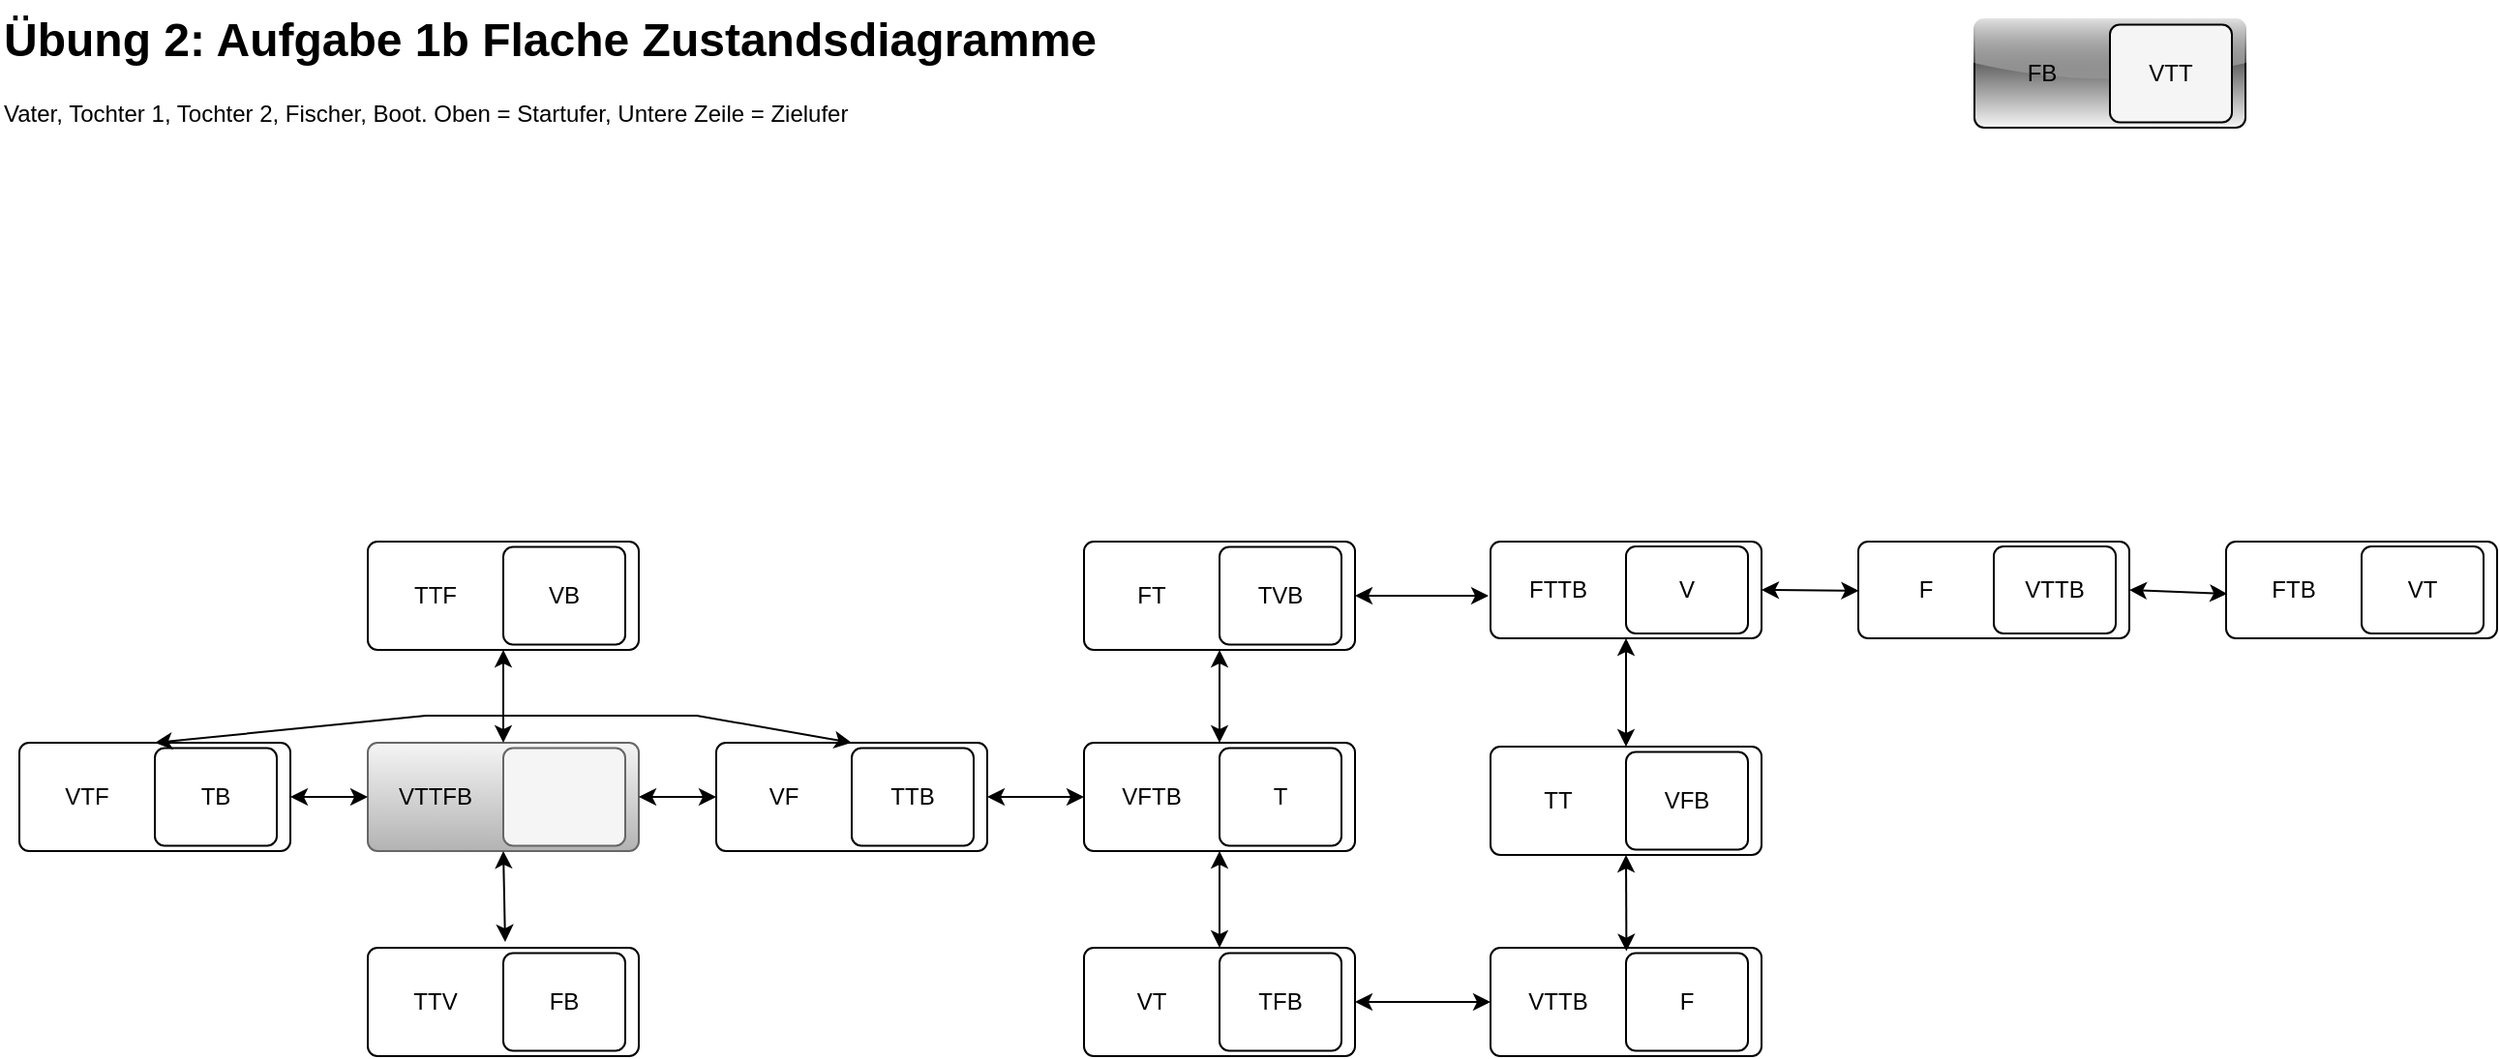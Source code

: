 <mxfile version="24.8.3">
  <diagram name="Page-1" id="-7dxq6iW3kQ3iSbgLeyK">
    <mxGraphModel dx="979" dy="433" grid="1" gridSize="10" guides="1" tooltips="1" connect="1" arrows="1" fold="1" page="1" pageScale="1" pageWidth="1169" pageHeight="827" math="0" shadow="0">
      <root>
        <mxCell id="0" />
        <mxCell id="1" parent="0" />
        <mxCell id="XbbJu0McrLC-nWk04bXn-2" value="&lt;h1 style=&quot;margin-top: 0px;&quot;&gt;Übung 2: Aufgabe 1b Flache Zustandsdiagramme&lt;br&gt;&lt;/h1&gt;&lt;p&gt;Vater, Tochter 1, Tochter 2, Fischer, Boot. Oben = Startufer, Untere Zeile = Zielufer&lt;br&gt;&lt;/p&gt;" style="text;html=1;whiteSpace=wrap;overflow=hidden;rounded=0;" parent="1" vertex="1">
          <mxGeometry width="570" height="79" as="geometry" />
        </mxCell>
        <mxCell id="XbbJu0McrLC-nWk04bXn-6" value="" style="rounded=1;absoluteArcSize=1;html=1;arcSize=10;fillColor=#f5f5f5;strokeColor=#666666;gradientColor=#b3b3b3;" parent="1" vertex="1">
          <mxGeometry x="190" y="384" width="140" height="56" as="geometry" />
        </mxCell>
        <mxCell id="XbbJu0McrLC-nWk04bXn-7" value="VTTFB" style="html=1;shape=mxgraph.er.anchor;whiteSpace=wrap;" parent="XbbJu0McrLC-nWk04bXn-6" vertex="1">
          <mxGeometry width="70" height="56" as="geometry" />
        </mxCell>
        <mxCell id="XbbJu0McrLC-nWk04bXn-8" value="" style="rounded=1;absoluteArcSize=1;html=1;arcSize=10;whiteSpace=wrap;points=[];strokeColor=inherit;fillColor=inherit;" parent="XbbJu0McrLC-nWk04bXn-6" vertex="1">
          <mxGeometry x="70" y="2.8" width="63" height="50.4" as="geometry" />
        </mxCell>
        <mxCell id="XbbJu0McrLC-nWk04bXn-9" value="" style="rounded=1;absoluteArcSize=1;html=1;arcSize=10;gradientColor=#000000;gradientDirection=north;fillColor=#f5f5f5;strokeColor=#000000;glass=1;" parent="1" vertex="1">
          <mxGeometry x="1020" y="10" width="140" height="56" as="geometry" />
        </mxCell>
        <mxCell id="XbbJu0McrLC-nWk04bXn-10" value="FB" style="html=1;shape=mxgraph.er.anchor;whiteSpace=wrap;" parent="XbbJu0McrLC-nWk04bXn-9" vertex="1">
          <mxGeometry width="70" height="56" as="geometry" />
        </mxCell>
        <mxCell id="XbbJu0McrLC-nWk04bXn-11" value="VTT" style="rounded=1;absoluteArcSize=1;html=1;arcSize=10;whiteSpace=wrap;points=[];strokeColor=inherit;fillColor=inherit;" parent="XbbJu0McrLC-nWk04bXn-9" vertex="1">
          <mxGeometry x="70" y="2.8" width="63" height="50.4" as="geometry" />
        </mxCell>
        <mxCell id="XbbJu0McrLC-nWk04bXn-17" value="" style="rounded=1;absoluteArcSize=1;html=1;arcSize=10;" parent="1" vertex="1">
          <mxGeometry x="370" y="384" width="140" height="56" as="geometry" />
        </mxCell>
        <mxCell id="XbbJu0McrLC-nWk04bXn-18" value="VF" style="html=1;shape=mxgraph.er.anchor;whiteSpace=wrap;" parent="XbbJu0McrLC-nWk04bXn-17" vertex="1">
          <mxGeometry width="70" height="56" as="geometry" />
        </mxCell>
        <mxCell id="XbbJu0McrLC-nWk04bXn-19" value="TTB" style="rounded=1;absoluteArcSize=1;html=1;arcSize=10;whiteSpace=wrap;points=[];strokeColor=inherit;fillColor=inherit;" parent="XbbJu0McrLC-nWk04bXn-17" vertex="1">
          <mxGeometry x="70" y="2.8" width="63" height="50.4" as="geometry" />
        </mxCell>
        <mxCell id="XbbJu0McrLC-nWk04bXn-20" value="" style="endArrow=classic;html=1;rounded=0;entryX=0;entryY=0.5;entryDx=0;entryDy=0;exitX=1;exitY=0.5;exitDx=0;exitDy=0;startArrow=classic;" parent="1" source="XbbJu0McrLC-nWk04bXn-6" target="XbbJu0McrLC-nWk04bXn-17" edge="1">
          <mxGeometry width="50" height="50" relative="1" as="geometry">
            <mxPoint x="380" y="410" as="sourcePoint" />
            <mxPoint x="430" y="360" as="targetPoint" />
          </mxGeometry>
        </mxCell>
        <mxCell id="XbbJu0McrLC-nWk04bXn-21" value="" style="rounded=1;absoluteArcSize=1;html=1;arcSize=10;" parent="1" vertex="1">
          <mxGeometry x="10" y="384" width="140" height="56" as="geometry" />
        </mxCell>
        <mxCell id="XbbJu0McrLC-nWk04bXn-22" value="VTF" style="html=1;shape=mxgraph.er.anchor;whiteSpace=wrap;" parent="XbbJu0McrLC-nWk04bXn-21" vertex="1">
          <mxGeometry width="70" height="56" as="geometry" />
        </mxCell>
        <mxCell id="XbbJu0McrLC-nWk04bXn-23" value="TB" style="rounded=1;absoluteArcSize=1;html=1;arcSize=10;whiteSpace=wrap;points=[];strokeColor=inherit;fillColor=inherit;" parent="XbbJu0McrLC-nWk04bXn-21" vertex="1">
          <mxGeometry x="70" y="2.8" width="63" height="50.4" as="geometry" />
        </mxCell>
        <mxCell id="XbbJu0McrLC-nWk04bXn-24" value="" style="endArrow=classic;html=1;rounded=0;entryX=0;entryY=0.5;entryDx=0;entryDy=0;exitX=1;exitY=0.5;exitDx=0;exitDy=0;startArrow=classic;" parent="1" source="XbbJu0McrLC-nWk04bXn-21" target="XbbJu0McrLC-nWk04bXn-6" edge="1">
          <mxGeometry width="50" height="50" relative="1" as="geometry">
            <mxPoint x="150" y="420" as="sourcePoint" />
            <mxPoint x="200" y="370" as="targetPoint" />
          </mxGeometry>
        </mxCell>
        <mxCell id="XbbJu0McrLC-nWk04bXn-28" value="" style="rounded=1;absoluteArcSize=1;html=1;arcSize=10;" parent="1" vertex="1">
          <mxGeometry x="190" y="280" width="140" height="56" as="geometry" />
        </mxCell>
        <mxCell id="XbbJu0McrLC-nWk04bXn-29" value="TTF" style="html=1;shape=mxgraph.er.anchor;whiteSpace=wrap;" parent="XbbJu0McrLC-nWk04bXn-28" vertex="1">
          <mxGeometry width="70" height="56" as="geometry" />
        </mxCell>
        <mxCell id="XbbJu0McrLC-nWk04bXn-30" value="VB" style="rounded=1;absoluteArcSize=1;html=1;arcSize=10;whiteSpace=wrap;points=[];strokeColor=inherit;fillColor=inherit;" parent="XbbJu0McrLC-nWk04bXn-28" vertex="1">
          <mxGeometry x="70" y="2.8" width="63" height="50.4" as="geometry" />
        </mxCell>
        <mxCell id="XbbJu0McrLC-nWk04bXn-31" value="" style="endArrow=classic;html=1;rounded=0;entryX=0.5;entryY=1;entryDx=0;entryDy=0;exitX=0.5;exitY=0;exitDx=0;exitDy=0;startArrow=classic;" parent="1" source="XbbJu0McrLC-nWk04bXn-6" target="XbbJu0McrLC-nWk04bXn-28" edge="1">
          <mxGeometry width="50" height="50" relative="1" as="geometry">
            <mxPoint x="260" y="380" as="sourcePoint" />
            <mxPoint x="280" y="340" as="targetPoint" />
          </mxGeometry>
        </mxCell>
        <mxCell id="XbbJu0McrLC-nWk04bXn-32" value="" style="rounded=1;absoluteArcSize=1;html=1;arcSize=10;" parent="1" vertex="1">
          <mxGeometry x="190" y="490" width="140" height="56" as="geometry" />
        </mxCell>
        <mxCell id="XbbJu0McrLC-nWk04bXn-33" value="TTV" style="html=1;shape=mxgraph.er.anchor;whiteSpace=wrap;" parent="XbbJu0McrLC-nWk04bXn-32" vertex="1">
          <mxGeometry width="70" height="56" as="geometry" />
        </mxCell>
        <mxCell id="XbbJu0McrLC-nWk04bXn-34" value="FB" style="rounded=1;absoluteArcSize=1;html=1;arcSize=10;whiteSpace=wrap;points=[];strokeColor=inherit;fillColor=inherit;" parent="XbbJu0McrLC-nWk04bXn-32" vertex="1">
          <mxGeometry x="70" y="2.8" width="63" height="50.4" as="geometry" />
        </mxCell>
        <mxCell id="XbbJu0McrLC-nWk04bXn-36" value="" style="endArrow=classic;startArrow=classic;html=1;rounded=0;exitX=1.014;exitY=-0.054;exitDx=0;exitDy=0;exitPerimeter=0;" parent="1" source="XbbJu0McrLC-nWk04bXn-33" edge="1">
          <mxGeometry width="50" height="50" relative="1" as="geometry">
            <mxPoint x="210" y="490" as="sourcePoint" />
            <mxPoint x="260" y="440" as="targetPoint" />
          </mxGeometry>
        </mxCell>
        <mxCell id="XbbJu0McrLC-nWk04bXn-38" value="" style="rounded=1;absoluteArcSize=1;html=1;arcSize=10;" parent="1" vertex="1">
          <mxGeometry x="560" y="384" width="140" height="56" as="geometry" />
        </mxCell>
        <mxCell id="XbbJu0McrLC-nWk04bXn-39" value="VFTB" style="html=1;shape=mxgraph.er.anchor;whiteSpace=wrap;" parent="XbbJu0McrLC-nWk04bXn-38" vertex="1">
          <mxGeometry width="70" height="56" as="geometry" />
        </mxCell>
        <mxCell id="XbbJu0McrLC-nWk04bXn-40" value="T" style="rounded=1;absoluteArcSize=1;html=1;arcSize=10;whiteSpace=wrap;points=[];strokeColor=inherit;fillColor=inherit;" parent="XbbJu0McrLC-nWk04bXn-38" vertex="1">
          <mxGeometry x="70" y="2.8" width="63" height="50.4" as="geometry" />
        </mxCell>
        <mxCell id="XbbJu0McrLC-nWk04bXn-41" value="" style="endArrow=classic;startArrow=classic;html=1;rounded=0;entryX=0;entryY=0.5;entryDx=0;entryDy=0;exitX=1;exitY=0.5;exitDx=0;exitDy=0;" parent="1" source="XbbJu0McrLC-nWk04bXn-17" target="XbbJu0McrLC-nWk04bXn-38" edge="1">
          <mxGeometry width="50" height="50" relative="1" as="geometry">
            <mxPoint x="510" y="414" as="sourcePoint" />
            <mxPoint x="560" y="364" as="targetPoint" />
          </mxGeometry>
        </mxCell>
        <mxCell id="XbbJu0McrLC-nWk04bXn-45" value="" style="endArrow=classic;startArrow=classic;html=1;rounded=0;entryX=0.5;entryY=0;entryDx=0;entryDy=0;exitX=0.5;exitY=0;exitDx=0;exitDy=0;" parent="1" source="XbbJu0McrLC-nWk04bXn-17" target="XbbJu0McrLC-nWk04bXn-21" edge="1">
          <mxGeometry width="50" height="50" relative="1" as="geometry">
            <mxPoint x="620" y="360" as="sourcePoint" />
            <mxPoint x="680" y="330" as="targetPoint" />
            <Array as="points">
              <mxPoint x="360" y="370" />
              <mxPoint x="220" y="370" />
            </Array>
          </mxGeometry>
        </mxCell>
        <mxCell id="XbbJu0McrLC-nWk04bXn-46" value="" style="rounded=1;absoluteArcSize=1;html=1;arcSize=10;" parent="1" vertex="1">
          <mxGeometry x="560" y="280" width="140" height="56" as="geometry" />
        </mxCell>
        <mxCell id="XbbJu0McrLC-nWk04bXn-47" value="FT" style="html=1;shape=mxgraph.er.anchor;whiteSpace=wrap;" parent="XbbJu0McrLC-nWk04bXn-46" vertex="1">
          <mxGeometry width="70" height="56" as="geometry" />
        </mxCell>
        <mxCell id="XbbJu0McrLC-nWk04bXn-48" value="TVB" style="rounded=1;absoluteArcSize=1;html=1;arcSize=10;whiteSpace=wrap;points=[];strokeColor=inherit;fillColor=inherit;" parent="XbbJu0McrLC-nWk04bXn-46" vertex="1">
          <mxGeometry x="70" y="2.8" width="63" height="50.4" as="geometry" />
        </mxCell>
        <mxCell id="XbbJu0McrLC-nWk04bXn-50" value="" style="rounded=1;absoluteArcSize=1;html=1;arcSize=10;" parent="1" vertex="1">
          <mxGeometry x="560" y="490" width="140" height="56" as="geometry" />
        </mxCell>
        <mxCell id="XbbJu0McrLC-nWk04bXn-51" value="VT" style="html=1;shape=mxgraph.er.anchor;whiteSpace=wrap;" parent="XbbJu0McrLC-nWk04bXn-50" vertex="1">
          <mxGeometry width="70" height="56" as="geometry" />
        </mxCell>
        <mxCell id="XbbJu0McrLC-nWk04bXn-52" value="TFB" style="rounded=1;absoluteArcSize=1;html=1;arcSize=10;whiteSpace=wrap;points=[];strokeColor=inherit;fillColor=inherit;" parent="XbbJu0McrLC-nWk04bXn-50" vertex="1">
          <mxGeometry x="70" y="2.8" width="63" height="50.4" as="geometry" />
        </mxCell>
        <mxCell id="XbbJu0McrLC-nWk04bXn-53" value="" style="endArrow=classic;startArrow=classic;html=1;rounded=0;exitX=0.5;exitY=0;exitDx=0;exitDy=0;entryX=0.5;entryY=1;entryDx=0;entryDy=0;" parent="1" source="XbbJu0McrLC-nWk04bXn-38" target="XbbJu0McrLC-nWk04bXn-46" edge="1">
          <mxGeometry width="50" height="50" relative="1" as="geometry">
            <mxPoint x="590" y="390" as="sourcePoint" />
            <mxPoint x="640" y="340" as="targetPoint" />
          </mxGeometry>
        </mxCell>
        <mxCell id="XbbJu0McrLC-nWk04bXn-54" value="" style="endArrow=classic;startArrow=classic;html=1;rounded=0;exitX=0.5;exitY=0;exitDx=0;exitDy=0;entryX=0.5;entryY=1;entryDx=0;entryDy=0;" parent="1" source="XbbJu0McrLC-nWk04bXn-50" target="XbbJu0McrLC-nWk04bXn-38" edge="1">
          <mxGeometry width="50" height="50" relative="1" as="geometry">
            <mxPoint x="580" y="490" as="sourcePoint" />
            <mxPoint x="630" y="440" as="targetPoint" />
          </mxGeometry>
        </mxCell>
        <mxCell id="XbbJu0McrLC-nWk04bXn-55" value="" style="rounded=1;absoluteArcSize=1;html=1;arcSize=10;" parent="1" vertex="1">
          <mxGeometry x="770" y="490" width="140" height="56" as="geometry" />
        </mxCell>
        <mxCell id="XbbJu0McrLC-nWk04bXn-56" value="VTTB" style="html=1;shape=mxgraph.er.anchor;whiteSpace=wrap;" parent="XbbJu0McrLC-nWk04bXn-55" vertex="1">
          <mxGeometry width="70" height="56" as="geometry" />
        </mxCell>
        <mxCell id="XbbJu0McrLC-nWk04bXn-57" value="F" style="rounded=1;absoluteArcSize=1;html=1;arcSize=10;whiteSpace=wrap;points=[];strokeColor=inherit;fillColor=inherit;" parent="XbbJu0McrLC-nWk04bXn-55" vertex="1">
          <mxGeometry x="70" y="2.8" width="63" height="50.4" as="geometry" />
        </mxCell>
        <mxCell id="XbbJu0McrLC-nWk04bXn-58" value="" style="endArrow=classic;startArrow=classic;html=1;rounded=0;entryX=0;entryY=0.5;entryDx=0;entryDy=0;exitX=1;exitY=0.5;exitDx=0;exitDy=0;" parent="1" source="XbbJu0McrLC-nWk04bXn-50" target="XbbJu0McrLC-nWk04bXn-55" edge="1">
          <mxGeometry width="50" height="50" relative="1" as="geometry">
            <mxPoint x="700" y="520" as="sourcePoint" />
            <mxPoint x="750" y="470" as="targetPoint" />
          </mxGeometry>
        </mxCell>
        <mxCell id="XbbJu0McrLC-nWk04bXn-59" value="" style="rounded=1;absoluteArcSize=1;html=1;arcSize=10;" parent="1" vertex="1">
          <mxGeometry x="770" y="280" width="140" height="50" as="geometry" />
        </mxCell>
        <mxCell id="XbbJu0McrLC-nWk04bXn-60" value="FTTB" style="html=1;shape=mxgraph.er.anchor;whiteSpace=wrap;" parent="XbbJu0McrLC-nWk04bXn-59" vertex="1">
          <mxGeometry width="70" height="50" as="geometry" />
        </mxCell>
        <mxCell id="XbbJu0McrLC-nWk04bXn-61" value="V" style="rounded=1;absoluteArcSize=1;html=1;arcSize=10;whiteSpace=wrap;points=[];strokeColor=inherit;fillColor=inherit;" parent="XbbJu0McrLC-nWk04bXn-59" vertex="1">
          <mxGeometry x="70" y="2.5" width="63" height="45" as="geometry" />
        </mxCell>
        <mxCell id="XbbJu0McrLC-nWk04bXn-63" value="" style="endArrow=classic;startArrow=classic;html=1;rounded=0;exitX=1;exitY=0.5;exitDx=0;exitDy=0;entryX=-0.014;entryY=0.561;entryDx=0;entryDy=0;entryPerimeter=0;" parent="1" source="XbbJu0McrLC-nWk04bXn-46" target="XbbJu0McrLC-nWk04bXn-60" edge="1">
          <mxGeometry width="50" height="50" relative="1" as="geometry">
            <mxPoint x="580" y="290" as="sourcePoint" />
            <mxPoint x="630" y="240" as="targetPoint" />
          </mxGeometry>
        </mxCell>
        <mxCell id="XbbJu0McrLC-nWk04bXn-65" value="" style="rounded=1;absoluteArcSize=1;html=1;arcSize=10;" parent="1" vertex="1">
          <mxGeometry x="770" y="386" width="140" height="56" as="geometry" />
        </mxCell>
        <mxCell id="XbbJu0McrLC-nWk04bXn-66" value="TT" style="html=1;shape=mxgraph.er.anchor;whiteSpace=wrap;" parent="XbbJu0McrLC-nWk04bXn-65" vertex="1">
          <mxGeometry width="70" height="56" as="geometry" />
        </mxCell>
        <mxCell id="XbbJu0McrLC-nWk04bXn-67" value="VFB" style="rounded=1;absoluteArcSize=1;html=1;arcSize=10;whiteSpace=wrap;points=[];strokeColor=inherit;fillColor=inherit;" parent="XbbJu0McrLC-nWk04bXn-65" vertex="1">
          <mxGeometry x="70" y="2.8" width="63" height="50.4" as="geometry" />
        </mxCell>
        <mxCell id="XbbJu0McrLC-nWk04bXn-68" value="" style="endArrow=classic;startArrow=classic;html=1;rounded=0;entryX=0.5;entryY=0;entryDx=0;entryDy=0;exitX=0.5;exitY=1;exitDx=0;exitDy=0;" parent="1" source="XbbJu0McrLC-nWk04bXn-59" target="XbbJu0McrLC-nWk04bXn-65" edge="1">
          <mxGeometry width="50" height="50" relative="1" as="geometry">
            <mxPoint x="720" y="208" as="sourcePoint" />
            <mxPoint x="783.711" y="208" as="targetPoint" />
          </mxGeometry>
        </mxCell>
        <mxCell id="XbbJu0McrLC-nWk04bXn-71" value="" style="endArrow=classic;startArrow=classic;html=1;rounded=0;entryX=0.5;entryY=1;entryDx=0;entryDy=0;exitX=1.003;exitY=0.032;exitDx=0;exitDy=0;exitPerimeter=0;" parent="1" source="XbbJu0McrLC-nWk04bXn-56" target="XbbJu0McrLC-nWk04bXn-65" edge="1">
          <mxGeometry width="50" height="50" relative="1" as="geometry">
            <mxPoint x="840" y="490" as="sourcePoint" />
            <mxPoint x="890" y="440" as="targetPoint" />
          </mxGeometry>
        </mxCell>
        <mxCell id="XbbJu0McrLC-nWk04bXn-72" value="" style="rounded=1;absoluteArcSize=1;html=1;arcSize=10;" parent="1" vertex="1">
          <mxGeometry x="960" y="280" width="140" height="50" as="geometry" />
        </mxCell>
        <mxCell id="XbbJu0McrLC-nWk04bXn-73" value="F" style="html=1;shape=mxgraph.er.anchor;whiteSpace=wrap;" parent="XbbJu0McrLC-nWk04bXn-72" vertex="1">
          <mxGeometry width="70" height="50" as="geometry" />
        </mxCell>
        <mxCell id="XbbJu0McrLC-nWk04bXn-74" value="VTTB" style="rounded=1;absoluteArcSize=1;html=1;arcSize=10;whiteSpace=wrap;points=[];strokeColor=inherit;fillColor=inherit;" parent="XbbJu0McrLC-nWk04bXn-72" vertex="1">
          <mxGeometry x="70" y="2.5" width="63" height="45" as="geometry" />
        </mxCell>
        <mxCell id="XbbJu0McrLC-nWk04bXn-75" value="" style="endArrow=classic;startArrow=classic;html=1;rounded=0;entryX=0.003;entryY=0.508;entryDx=0;entryDy=0;entryPerimeter=0;exitX=1;exitY=0.5;exitDx=0;exitDy=0;" parent="1" source="XbbJu0McrLC-nWk04bXn-59" target="XbbJu0McrLC-nWk04bXn-73" edge="1">
          <mxGeometry width="50" height="50" relative="1" as="geometry">
            <mxPoint x="910" y="310" as="sourcePoint" />
            <mxPoint x="960" y="260" as="targetPoint" />
          </mxGeometry>
        </mxCell>
        <mxCell id="XbbJu0McrLC-nWk04bXn-77" value="" style="rounded=1;absoluteArcSize=1;html=1;arcSize=10;" parent="1" vertex="1">
          <mxGeometry x="1150" y="280" width="140" height="50" as="geometry" />
        </mxCell>
        <mxCell id="XbbJu0McrLC-nWk04bXn-78" value="FTB" style="html=1;shape=mxgraph.er.anchor;whiteSpace=wrap;" parent="XbbJu0McrLC-nWk04bXn-77" vertex="1">
          <mxGeometry width="70" height="50" as="geometry" />
        </mxCell>
        <mxCell id="XbbJu0McrLC-nWk04bXn-79" value="VT" style="rounded=1;absoluteArcSize=1;html=1;arcSize=10;whiteSpace=wrap;points=[];strokeColor=inherit;fillColor=inherit;" parent="XbbJu0McrLC-nWk04bXn-77" vertex="1">
          <mxGeometry x="70" y="2.5" width="63" height="45" as="geometry" />
        </mxCell>
        <mxCell id="XbbJu0McrLC-nWk04bXn-80" value="" style="endArrow=classic;startArrow=classic;html=1;rounded=0;entryX=0.009;entryY=0.54;entryDx=0;entryDy=0;entryPerimeter=0;" parent="1" target="XbbJu0McrLC-nWk04bXn-78" edge="1">
          <mxGeometry width="50" height="50" relative="1" as="geometry">
            <mxPoint x="1100" y="305" as="sourcePoint" />
            <mxPoint x="1150" y="260" as="targetPoint" />
          </mxGeometry>
        </mxCell>
      </root>
    </mxGraphModel>
  </diagram>
</mxfile>
